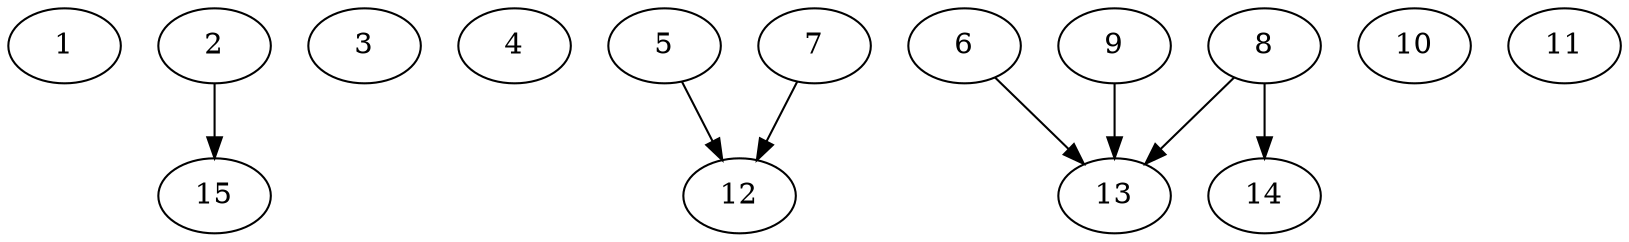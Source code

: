// DAG automatically generated by daggen at Thu Oct  3 13:59:27 2019
// ./daggen --dot -n 15 --ccr 0.5 --fat 0.9 --regular 0.9 --density 0.5 --mindata 5242880 --maxdata 52428800 
digraph G {
  1 [size="82720768", alpha="0.19", expect_size="41360384"] 
  2 [size="48216064", alpha="0.13", expect_size="24108032"] 
  2 -> 15 [size ="24108032"]
  3 [size="77656064", alpha="0.02", expect_size="38828032"] 
  4 [size="74113024", alpha="0.01", expect_size="37056512"] 
  5 [size="93997056", alpha="0.08", expect_size="46998528"] 
  5 -> 12 [size ="46998528"]
  6 [size="87523328", alpha="0.19", expect_size="43761664"] 
  6 -> 13 [size ="43761664"]
  7 [size="65200128", alpha="0.19", expect_size="32600064"] 
  7 -> 12 [size ="32600064"]
  8 [size="68360192", alpha="0.06", expect_size="34180096"] 
  8 -> 13 [size ="34180096"]
  8 -> 14 [size ="34180096"]
  9 [size="84977664", alpha="0.19", expect_size="42488832"] 
  9 -> 13 [size ="42488832"]
  10 [size="26212352", alpha="0.11", expect_size="13106176"] 
  11 [size="40820736", alpha="0.01", expect_size="20410368"] 
  12 [size="35147776", alpha="0.19", expect_size="17573888"] 
  13 [size="94390272", alpha="0.16", expect_size="47195136"] 
  14 [size="11632640", alpha="0.16", expect_size="5816320"] 
  15 [size="16758784", alpha="0.02", expect_size="8379392"] 
}
